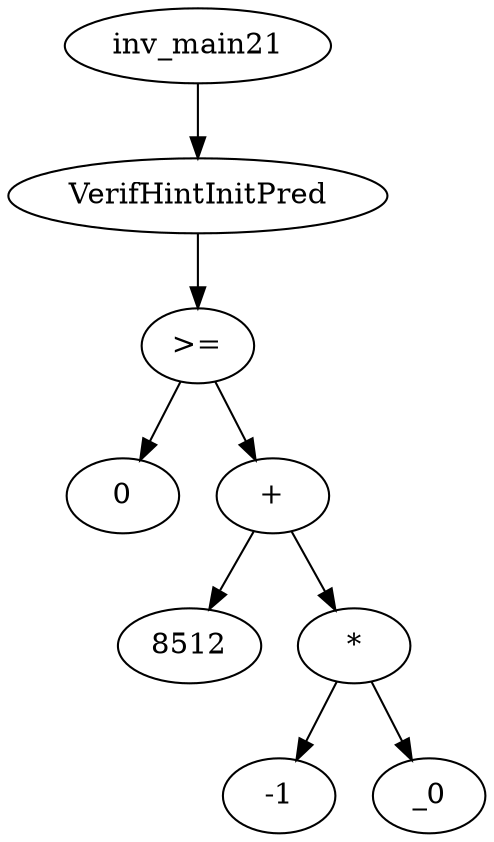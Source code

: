 digraph dag {
0 [label="inv_main21"];
1 [label="VerifHintInitPred"];
2 [label=">="];
3 [label="0"];
4 [label="+"];
5 [label="8512"];
6 [label="*"];
7 [label="-1"];
8 [label="_0"];
0->1
1->2
2->4
2 -> 3
4->6
4 -> 5
6->8
6 -> 7
}
